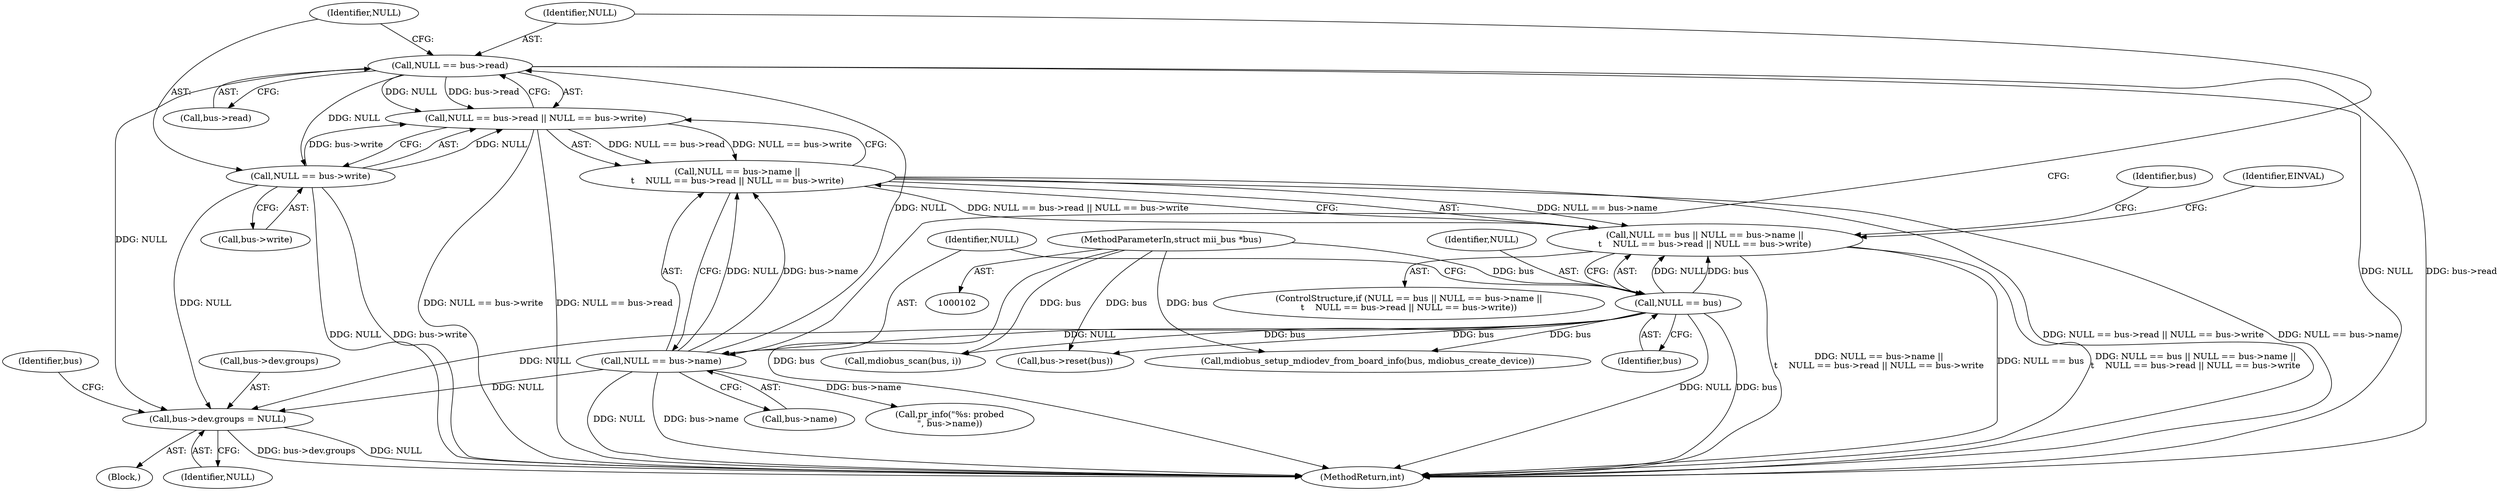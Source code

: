 digraph "0_linux_6ff7b060535e87c2ae14dd8548512abfdda528fb@API" {
"1000122" [label="(Call,NULL == bus->read)"];
"1000116" [label="(Call,NULL == bus->name)"];
"1000112" [label="(Call,NULL == bus)"];
"1000103" [label="(MethodParameterIn,struct mii_bus *bus)"];
"1000121" [label="(Call,NULL == bus->read || NULL == bus->write)"];
"1000115" [label="(Call,NULL == bus->name ||\n\t    NULL == bus->read || NULL == bus->write)"];
"1000111" [label="(Call,NULL == bus || NULL == bus->name ||\n\t    NULL == bus->read || NULL == bus->write)"];
"1000127" [label="(Call,NULL == bus->write)"];
"1000163" [label="(Call,bus->dev.groups = NULL)"];
"1000139" [label="(Identifier,bus)"];
"1000307" [label="(Call,pr_info(\"%s: probed\n\", bus->name))"];
"1000128" [label="(Identifier,NULL)"];
"1000122" [label="(Call,NULL == bus->read)"];
"1000281" [label="(Call,mdiobus_scan(bus, i))"];
"1000117" [label="(Identifier,NULL)"];
"1000111" [label="(Call,NULL == bus || NULL == bus->name ||\n\t    NULL == bus->read || NULL == bus->write)"];
"1000110" [label="(ControlStructure,if (NULL == bus || NULL == bus->name ||\n\t    NULL == bus->read || NULL == bus->write))"];
"1000113" [label="(Identifier,NULL)"];
"1000164" [label="(Call,bus->dev.groups)"];
"1000118" [label="(Call,bus->name)"];
"1000169" [label="(Identifier,NULL)"];
"1000299" [label="(Call,mdiobus_setup_mdiodev_from_board_info(bus, mdiobus_create_device))"];
"1000124" [label="(Call,bus->read)"];
"1000129" [label="(Call,bus->write)"];
"1000127" [label="(Call,NULL == bus->write)"];
"1000112" [label="(Call,NULL == bus)"];
"1000255" [label="(Call,bus->reset(bus))"];
"1000103" [label="(MethodParameterIn,struct mii_bus *bus)"];
"1000163" [label="(Call,bus->dev.groups = NULL)"];
"1000116" [label="(Call,NULL == bus->name)"];
"1000115" [label="(Call,NULL == bus->name ||\n\t    NULL == bus->read || NULL == bus->write)"];
"1000134" [label="(Identifier,EINVAL)"];
"1000114" [label="(Identifier,bus)"];
"1000173" [label="(Identifier,bus)"];
"1000105" [label="(Block,)"];
"1000352" [label="(MethodReturn,int)"];
"1000121" [label="(Call,NULL == bus->read || NULL == bus->write)"];
"1000123" [label="(Identifier,NULL)"];
"1000122" -> "1000121"  [label="AST: "];
"1000122" -> "1000124"  [label="CFG: "];
"1000123" -> "1000122"  [label="AST: "];
"1000124" -> "1000122"  [label="AST: "];
"1000128" -> "1000122"  [label="CFG: "];
"1000121" -> "1000122"  [label="CFG: "];
"1000122" -> "1000352"  [label="DDG: NULL"];
"1000122" -> "1000352"  [label="DDG: bus->read"];
"1000122" -> "1000121"  [label="DDG: NULL"];
"1000122" -> "1000121"  [label="DDG: bus->read"];
"1000116" -> "1000122"  [label="DDG: NULL"];
"1000122" -> "1000127"  [label="DDG: NULL"];
"1000122" -> "1000163"  [label="DDG: NULL"];
"1000116" -> "1000115"  [label="AST: "];
"1000116" -> "1000118"  [label="CFG: "];
"1000117" -> "1000116"  [label="AST: "];
"1000118" -> "1000116"  [label="AST: "];
"1000123" -> "1000116"  [label="CFG: "];
"1000115" -> "1000116"  [label="CFG: "];
"1000116" -> "1000352"  [label="DDG: NULL"];
"1000116" -> "1000352"  [label="DDG: bus->name"];
"1000116" -> "1000115"  [label="DDG: NULL"];
"1000116" -> "1000115"  [label="DDG: bus->name"];
"1000112" -> "1000116"  [label="DDG: NULL"];
"1000116" -> "1000163"  [label="DDG: NULL"];
"1000116" -> "1000307"  [label="DDG: bus->name"];
"1000112" -> "1000111"  [label="AST: "];
"1000112" -> "1000114"  [label="CFG: "];
"1000113" -> "1000112"  [label="AST: "];
"1000114" -> "1000112"  [label="AST: "];
"1000117" -> "1000112"  [label="CFG: "];
"1000111" -> "1000112"  [label="CFG: "];
"1000112" -> "1000352"  [label="DDG: bus"];
"1000112" -> "1000352"  [label="DDG: NULL"];
"1000112" -> "1000111"  [label="DDG: NULL"];
"1000112" -> "1000111"  [label="DDG: bus"];
"1000103" -> "1000112"  [label="DDG: bus"];
"1000112" -> "1000163"  [label="DDG: NULL"];
"1000112" -> "1000255"  [label="DDG: bus"];
"1000112" -> "1000281"  [label="DDG: bus"];
"1000112" -> "1000299"  [label="DDG: bus"];
"1000103" -> "1000102"  [label="AST: "];
"1000103" -> "1000352"  [label="DDG: bus"];
"1000103" -> "1000255"  [label="DDG: bus"];
"1000103" -> "1000281"  [label="DDG: bus"];
"1000103" -> "1000299"  [label="DDG: bus"];
"1000121" -> "1000115"  [label="AST: "];
"1000121" -> "1000127"  [label="CFG: "];
"1000127" -> "1000121"  [label="AST: "];
"1000115" -> "1000121"  [label="CFG: "];
"1000121" -> "1000352"  [label="DDG: NULL == bus->write"];
"1000121" -> "1000352"  [label="DDG: NULL == bus->read"];
"1000121" -> "1000115"  [label="DDG: NULL == bus->read"];
"1000121" -> "1000115"  [label="DDG: NULL == bus->write"];
"1000127" -> "1000121"  [label="DDG: NULL"];
"1000127" -> "1000121"  [label="DDG: bus->write"];
"1000115" -> "1000111"  [label="AST: "];
"1000111" -> "1000115"  [label="CFG: "];
"1000115" -> "1000352"  [label="DDG: NULL == bus->read || NULL == bus->write"];
"1000115" -> "1000352"  [label="DDG: NULL == bus->name"];
"1000115" -> "1000111"  [label="DDG: NULL == bus->name"];
"1000115" -> "1000111"  [label="DDG: NULL == bus->read || NULL == bus->write"];
"1000111" -> "1000110"  [label="AST: "];
"1000134" -> "1000111"  [label="CFG: "];
"1000139" -> "1000111"  [label="CFG: "];
"1000111" -> "1000352"  [label="DDG: NULL == bus->name ||\n\t    NULL == bus->read || NULL == bus->write"];
"1000111" -> "1000352"  [label="DDG: NULL == bus"];
"1000111" -> "1000352"  [label="DDG: NULL == bus || NULL == bus->name ||\n\t    NULL == bus->read || NULL == bus->write"];
"1000127" -> "1000129"  [label="CFG: "];
"1000128" -> "1000127"  [label="AST: "];
"1000129" -> "1000127"  [label="AST: "];
"1000127" -> "1000352"  [label="DDG: bus->write"];
"1000127" -> "1000352"  [label="DDG: NULL"];
"1000127" -> "1000163"  [label="DDG: NULL"];
"1000163" -> "1000105"  [label="AST: "];
"1000163" -> "1000169"  [label="CFG: "];
"1000164" -> "1000163"  [label="AST: "];
"1000169" -> "1000163"  [label="AST: "];
"1000173" -> "1000163"  [label="CFG: "];
"1000163" -> "1000352"  [label="DDG: bus->dev.groups"];
"1000163" -> "1000352"  [label="DDG: NULL"];
}
